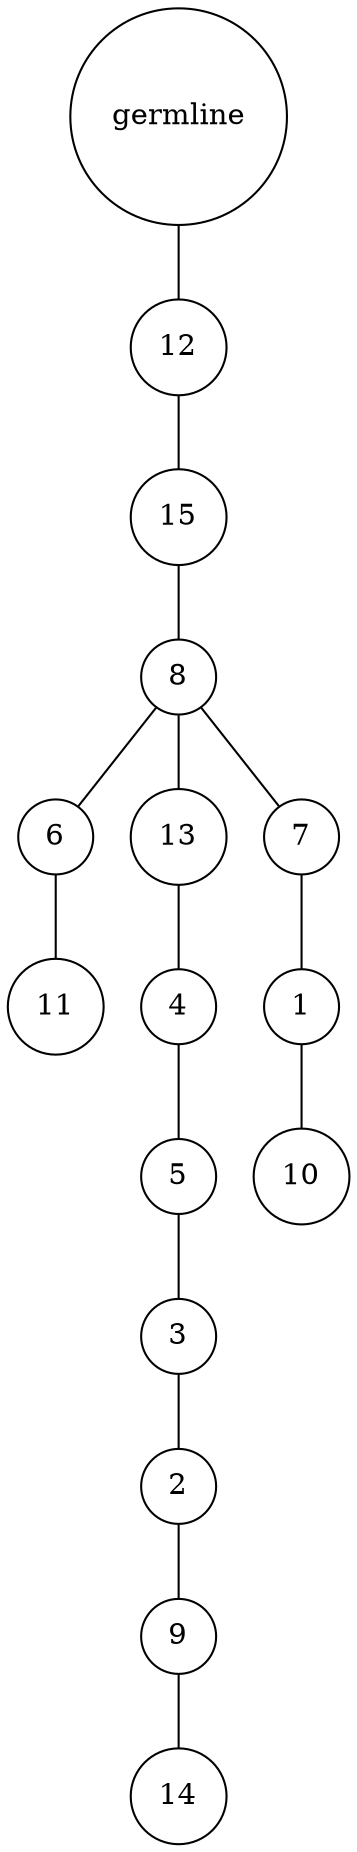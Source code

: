 graph {
	rankdir=UD;
	splines=line;
	node [shape=circle]
	"0x7f15771cde80" [label="germline"];
	"0x7f15771cdeb0" [label="12"];
	"0x7f15771cde80" -- "0x7f15771cdeb0" ;
	"0x7f15771cdee0" [label="15"];
	"0x7f15771cdeb0" -- "0x7f15771cdee0" ;
	"0x7f15771cdf10" [label="8"];
	"0x7f15771cdee0" -- "0x7f15771cdf10" ;
	"0x7f15771cdf40" [label="6"];
	"0x7f15771cdf10" -- "0x7f15771cdf40" ;
	"0x7f15771cdf70" [label="11"];
	"0x7f15771cdf40" -- "0x7f15771cdf70" ;
	"0x7f15771cdfa0" [label="13"];
	"0x7f15771cdf10" -- "0x7f15771cdfa0" ;
	"0x7f15771cdfd0" [label="4"];
	"0x7f15771cdfa0" -- "0x7f15771cdfd0" ;
	"0x7f15a1dc9040" [label="5"];
	"0x7f15771cdfd0" -- "0x7f15a1dc9040" ;
	"0x7f15a1dc9070" [label="3"];
	"0x7f15a1dc9040" -- "0x7f15a1dc9070" ;
	"0x7f15a1dc90a0" [label="2"];
	"0x7f15a1dc9070" -- "0x7f15a1dc90a0" ;
	"0x7f15a1dc90d0" [label="9"];
	"0x7f15a1dc90a0" -- "0x7f15a1dc90d0" ;
	"0x7f15a1dc9100" [label="14"];
	"0x7f15a1dc90d0" -- "0x7f15a1dc9100" ;
	"0x7f15a1dc9130" [label="7"];
	"0x7f15771cdf10" -- "0x7f15a1dc9130" ;
	"0x7f15a1dc9160" [label="1"];
	"0x7f15a1dc9130" -- "0x7f15a1dc9160" ;
	"0x7f15a1dc9190" [label="10"];
	"0x7f15a1dc9160" -- "0x7f15a1dc9190" ;
}
